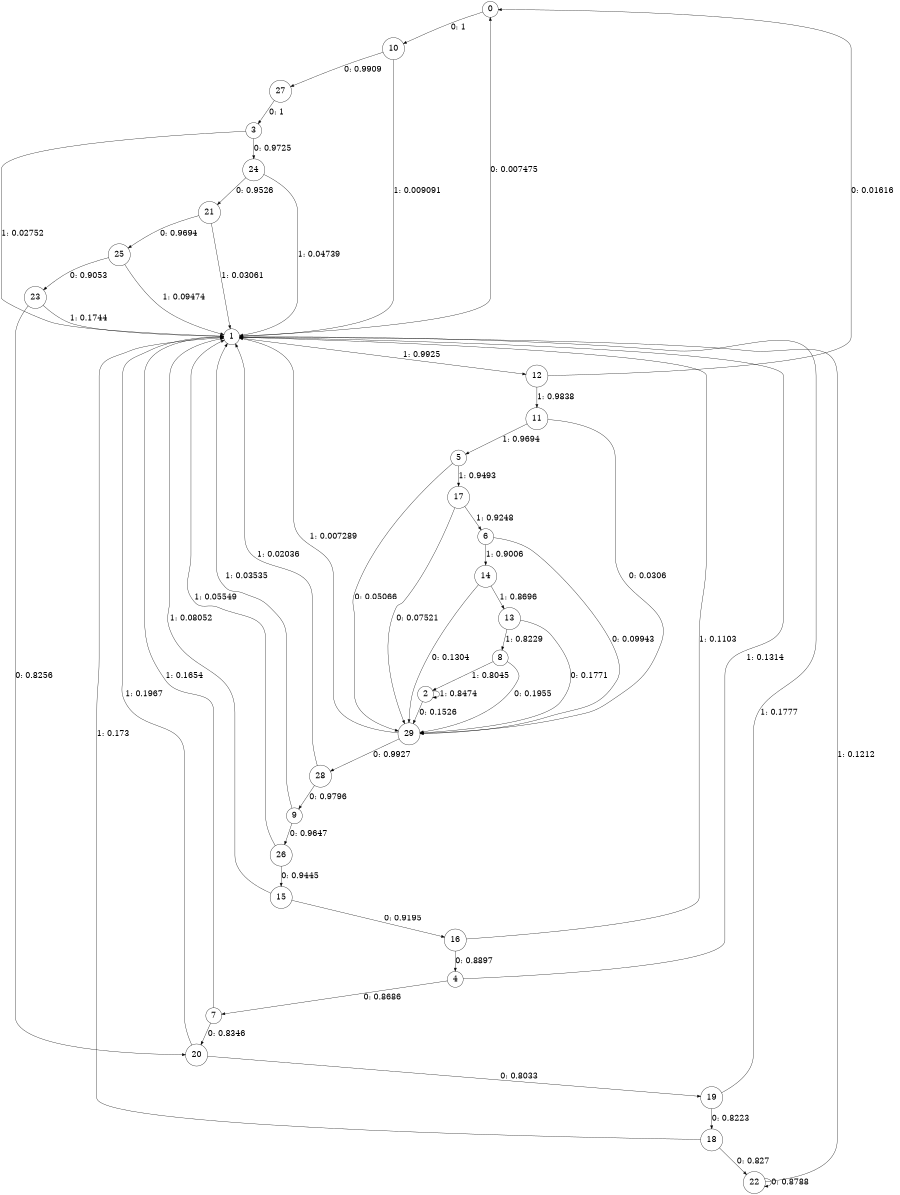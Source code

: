 digraph "ch1_face_source_L13" {
size = "6,8.5";
ratio = "fill";
node [shape = circle];
node [fontsize = 24];
edge [fontsize = 24];
0 -> 10 [label = "0: 1        "];
1 -> 0 [label = "0: 0.007475  "];
1 -> 12 [label = "1: 0.9925   "];
2 -> 29 [label = "0: 0.1526   "];
2 -> 2 [label = "1: 0.8474   "];
3 -> 24 [label = "0: 0.9725   "];
3 -> 1 [label = "1: 0.02752  "];
4 -> 7 [label = "0: 0.8686   "];
4 -> 1 [label = "1: 0.1314   "];
5 -> 29 [label = "0: 0.05066  "];
5 -> 17 [label = "1: 0.9493   "];
6 -> 29 [label = "0: 0.09943  "];
6 -> 14 [label = "1: 0.9006   "];
7 -> 20 [label = "0: 0.8346   "];
7 -> 1 [label = "1: 0.1654   "];
8 -> 29 [label = "0: 0.1955   "];
8 -> 2 [label = "1: 0.8045   "];
9 -> 26 [label = "0: 0.9647   "];
9 -> 1 [label = "1: 0.03535  "];
10 -> 27 [label = "0: 0.9909   "];
10 -> 1 [label = "1: 0.009091  "];
11 -> 29 [label = "0: 0.0306   "];
11 -> 5 [label = "1: 0.9694   "];
12 -> 0 [label = "0: 0.01616  "];
12 -> 11 [label = "1: 0.9838   "];
13 -> 29 [label = "0: 0.1771   "];
13 -> 8 [label = "1: 0.8229   "];
14 -> 29 [label = "0: 0.1304   "];
14 -> 13 [label = "1: 0.8696   "];
15 -> 16 [label = "0: 0.9195   "];
15 -> 1 [label = "1: 0.08052  "];
16 -> 4 [label = "0: 0.8897   "];
16 -> 1 [label = "1: 0.1103   "];
17 -> 29 [label = "0: 0.07521  "];
17 -> 6 [label = "1: 0.9248   "];
18 -> 22 [label = "0: 0.827    "];
18 -> 1 [label = "1: 0.173    "];
19 -> 18 [label = "0: 0.8223   "];
19 -> 1 [label = "1: 0.1777   "];
20 -> 19 [label = "0: 0.8033   "];
20 -> 1 [label = "1: 0.1967   "];
21 -> 25 [label = "0: 0.9694   "];
21 -> 1 [label = "1: 0.03061  "];
22 -> 22 [label = "0: 0.8788   "];
22 -> 1 [label = "1: 0.1212   "];
23 -> 20 [label = "0: 0.8256   "];
23 -> 1 [label = "1: 0.1744   "];
24 -> 21 [label = "0: 0.9526   "];
24 -> 1 [label = "1: 0.04739  "];
25 -> 23 [label = "0: 0.9053   "];
25 -> 1 [label = "1: 0.09474  "];
26 -> 15 [label = "0: 0.9445   "];
26 -> 1 [label = "1: 0.05549  "];
27 -> 3 [label = "0: 1        "];
28 -> 9 [label = "0: 0.9796   "];
28 -> 1 [label = "1: 0.02036  "];
29 -> 28 [label = "0: 0.9927   "];
29 -> 1 [label = "1: 0.007289  "];
}